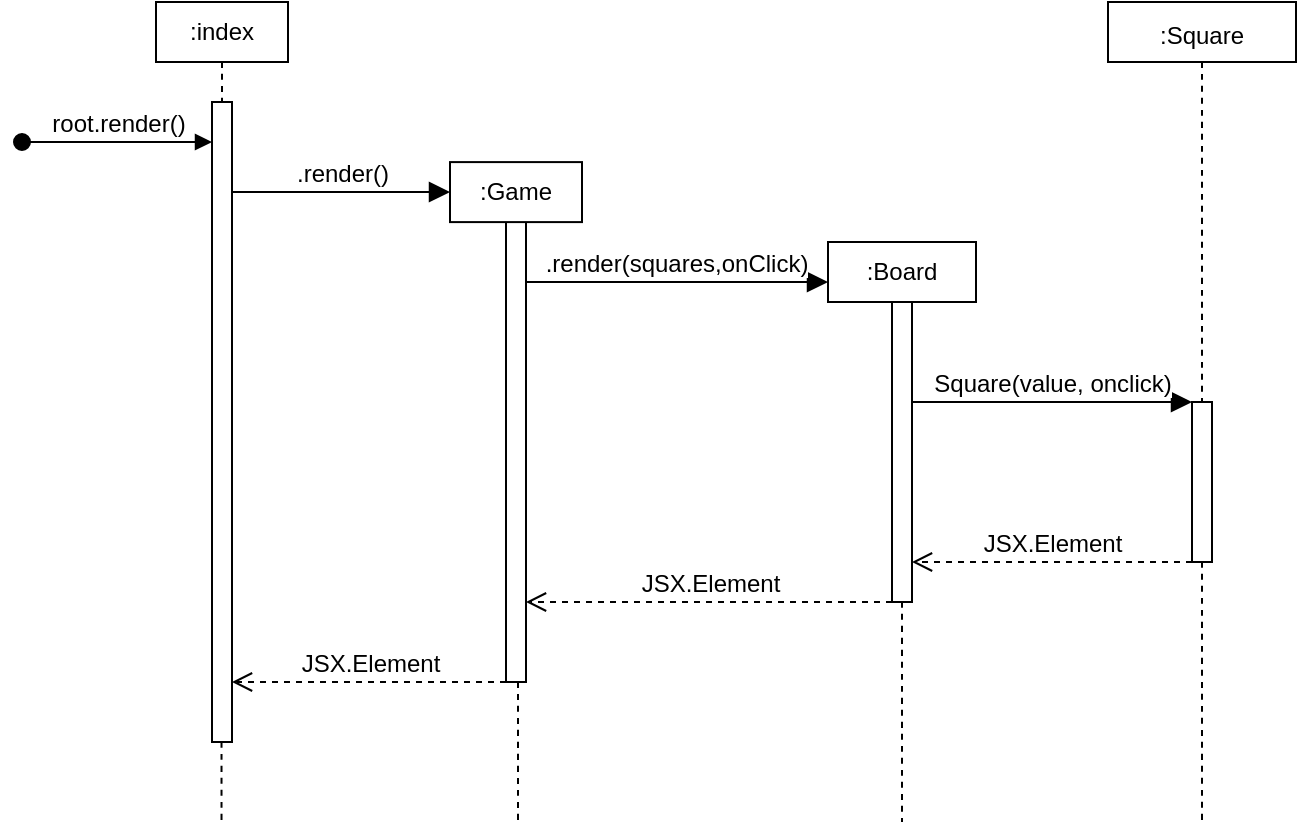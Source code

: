 <mxfile version="21.1.2" type="device">
  <diagram name="ページ1" id="TGUpAwlxH3T68AW6wCHu">
    <mxGraphModel dx="1391" dy="804" grid="1" gridSize="10" guides="1" tooltips="1" connect="1" arrows="1" fold="1" page="1" pageScale="1" pageWidth="827" pageHeight="1169" math="0" shadow="0">
      <root>
        <mxCell id="0" />
        <mxCell id="1" parent="0" />
        <mxCell id="qMLqG99t2fuoDBiXMfYf-52" style="edgeStyle=none;curved=1;rounded=0;orthogonalLoop=1;jettySize=auto;html=1;fontSize=12;strokeColor=default;endArrow=none;endFill=0;dashed=1;" edge="1" parent="1" source="qMLqG99t2fuoDBiXMfYf-103" target="qMLqG99t2fuoDBiXMfYf-50">
          <mxGeometry relative="1" as="geometry">
            <mxPoint x="267" y="660" as="sourcePoint" />
          </mxGeometry>
        </mxCell>
        <mxCell id="qMLqG99t2fuoDBiXMfYf-50" value="" style="html=1;points=[];perimeter=orthogonalPerimeter;outlineConnect=0;targetShapes=umlLifeline;portConstraint=eastwest;newEdgeStyle={&quot;edgeStyle&quot;:&quot;elbowEdgeStyle&quot;,&quot;elbow&quot;:&quot;vertical&quot;,&quot;curved&quot;:0,&quot;rounded&quot;:0};fontSize=16;" vertex="1" parent="1">
          <mxGeometry x="262" y="680" width="10" height="320" as="geometry" />
        </mxCell>
        <mxCell id="qMLqG99t2fuoDBiXMfYf-51" value="root.render()" style="html=1;verticalAlign=bottom;startArrow=oval;endArrow=block;startSize=8;edgeStyle=elbowEdgeStyle;elbow=vertical;curved=0;rounded=0;fontSize=12;" edge="1" target="qMLqG99t2fuoDBiXMfYf-50" parent="1">
          <mxGeometry x="0.002" relative="1" as="geometry">
            <mxPoint x="167" y="700" as="sourcePoint" />
            <Array as="points">
              <mxPoint x="242" y="700" />
              <mxPoint x="162" y="720" />
            </Array>
            <mxPoint as="offset" />
          </mxGeometry>
        </mxCell>
        <mxCell id="qMLqG99t2fuoDBiXMfYf-64" style="edgeStyle=none;curved=1;rounded=0;orthogonalLoop=1;jettySize=auto;html=1;fontSize=12;startSize=8;endSize=8;endArrow=none;endFill=0;dashed=1;" edge="1" parent="1" source="qMLqG99t2fuoDBiXMfYf-104" target="qMLqG99t2fuoDBiXMfYf-80">
          <mxGeometry relative="1" as="geometry">
            <mxPoint x="416" y="770" as="targetPoint" />
            <mxPoint x="423.665" y="740.05" as="sourcePoint" />
          </mxGeometry>
        </mxCell>
        <mxCell id="qMLqG99t2fuoDBiXMfYf-80" value="" style="html=1;points=[];perimeter=orthogonalPerimeter;outlineConnect=0;targetShapes=umlLifeline;portConstraint=eastwest;newEdgeStyle={&quot;edgeStyle&quot;:&quot;elbowEdgeStyle&quot;,&quot;elbow&quot;:&quot;vertical&quot;,&quot;curved&quot;:0,&quot;rounded&quot;:0};fontSize=16;" vertex="1" parent="1">
          <mxGeometry x="409" y="740" width="10" height="230" as="geometry" />
        </mxCell>
        <mxCell id="qMLqG99t2fuoDBiXMfYf-81" value=".render()" style="html=1;verticalAlign=bottom;endArrow=block;edgeStyle=elbowEdgeStyle;elbow=vertical;curved=0;rounded=0;fontSize=12;startSize=8;endSize=8;entryX=0;entryY=0.5;entryDx=0;entryDy=0;" edge="1" target="qMLqG99t2fuoDBiXMfYf-104" parent="1" source="qMLqG99t2fuoDBiXMfYf-50">
          <mxGeometry x="-0.004" relative="1" as="geometry">
            <mxPoint x="300" y="720" as="sourcePoint" />
            <Array as="points">
              <mxPoint x="370" y="725" />
              <mxPoint x="300" y="720" />
            </Array>
            <mxPoint as="offset" />
          </mxGeometry>
        </mxCell>
        <mxCell id="qMLqG99t2fuoDBiXMfYf-82" value="JSX.Element" style="html=1;verticalAlign=bottom;endArrow=open;dashed=1;endSize=8;edgeStyle=elbowEdgeStyle;elbow=vertical;curved=0;rounded=0;fontSize=12;" edge="1" source="qMLqG99t2fuoDBiXMfYf-80" parent="1" target="qMLqG99t2fuoDBiXMfYf-50">
          <mxGeometry relative="1" as="geometry">
            <mxPoint x="300" y="795" as="targetPoint" />
            <Array as="points">
              <mxPoint x="390" y="970" />
              <mxPoint x="350" y="890" />
              <mxPoint x="360" y="880" />
            </Array>
          </mxGeometry>
        </mxCell>
        <mxCell id="qMLqG99t2fuoDBiXMfYf-83" value="" style="html=1;points=[];perimeter=orthogonalPerimeter;outlineConnect=0;targetShapes=umlLifeline;portConstraint=eastwest;newEdgeStyle={&quot;edgeStyle&quot;:&quot;elbowEdgeStyle&quot;,&quot;elbow&quot;:&quot;vertical&quot;,&quot;curved&quot;:0,&quot;rounded&quot;:0};fontSize=16;" vertex="1" parent="1">
          <mxGeometry x="752" y="830" width="10" height="80" as="geometry" />
        </mxCell>
        <mxCell id="qMLqG99t2fuoDBiXMfYf-88" value="" style="html=1;points=[];perimeter=orthogonalPerimeter;outlineConnect=0;targetShapes=umlLifeline;portConstraint=eastwest;newEdgeStyle={&quot;edgeStyle&quot;:&quot;elbowEdgeStyle&quot;,&quot;elbow&quot;:&quot;vertical&quot;,&quot;curved&quot;:0,&quot;rounded&quot;:0};fontSize=16;" vertex="1" parent="1">
          <mxGeometry x="602" y="780" width="10" height="150" as="geometry" />
        </mxCell>
        <mxCell id="qMLqG99t2fuoDBiXMfYf-89" value=".render(squares,onClick)" style="html=1;verticalAlign=bottom;endArrow=block;edgeStyle=elbowEdgeStyle;elbow=vertical;curved=0;rounded=0;fontSize=12;startSize=8;endSize=8;" edge="1" target="qMLqG99t2fuoDBiXMfYf-105" parent="1" source="qMLqG99t2fuoDBiXMfYf-80">
          <mxGeometry x="-0.007" relative="1" as="geometry">
            <mxPoint x="431" y="740.1" as="sourcePoint" />
            <mxPoint x="490" y="780" as="targetPoint" />
            <Array as="points">
              <mxPoint x="500" y="770" />
            </Array>
            <mxPoint as="offset" />
          </mxGeometry>
        </mxCell>
        <mxCell id="qMLqG99t2fuoDBiXMfYf-90" value="JSX.Element" style="html=1;verticalAlign=bottom;endArrow=open;dashed=1;endSize=8;edgeStyle=elbowEdgeStyle;elbow=vertical;curved=0;rounded=0;fontSize=12;" edge="1" source="qMLqG99t2fuoDBiXMfYf-88" parent="1" target="qMLqG99t2fuoDBiXMfYf-80">
          <mxGeometry relative="1" as="geometry">
            <mxPoint x="431" y="815.1" as="targetPoint" />
            <Array as="points">
              <mxPoint x="530" y="930" />
              <mxPoint x="520" y="890" />
              <mxPoint x="550" y="930" />
              <mxPoint x="481" y="870" />
            </Array>
          </mxGeometry>
        </mxCell>
        <mxCell id="qMLqG99t2fuoDBiXMfYf-97" style="edgeStyle=none;curved=1;rounded=0;orthogonalLoop=1;jettySize=auto;html=1;fontSize=12;startSize=8;endSize=8;endArrow=none;endFill=0;dashed=1;" edge="1" parent="1" source="qMLqG99t2fuoDBiXMfYf-83">
          <mxGeometry relative="1" as="geometry">
            <mxPoint x="757" y="1040" as="targetPoint" />
            <mxPoint x="756.76" y="940" as="sourcePoint" />
          </mxGeometry>
        </mxCell>
        <mxCell id="qMLqG99t2fuoDBiXMfYf-100" style="edgeStyle=none;curved=1;rounded=0;orthogonalLoop=1;jettySize=auto;html=1;fontSize=12;startSize=8;endSize=8;endArrow=none;endFill=0;dashed=1;" edge="1" parent="1" source="qMLqG99t2fuoDBiXMfYf-88">
          <mxGeometry relative="1" as="geometry">
            <mxPoint x="607" y="1040" as="targetPoint" />
            <mxPoint x="606.76" y="949.95" as="sourcePoint" />
          </mxGeometry>
        </mxCell>
        <mxCell id="qMLqG99t2fuoDBiXMfYf-101" style="edgeStyle=none;curved=1;rounded=0;orthogonalLoop=1;jettySize=auto;html=1;fontSize=12;startSize=8;endSize=8;endArrow=none;endFill=0;dashed=1;" edge="1" parent="1" source="qMLqG99t2fuoDBiXMfYf-80">
          <mxGeometry relative="1" as="geometry">
            <mxPoint x="415" y="1040" as="targetPoint" />
            <mxPoint x="415" y="970" as="sourcePoint" />
          </mxGeometry>
        </mxCell>
        <mxCell id="qMLqG99t2fuoDBiXMfYf-102" style="edgeStyle=none;curved=1;rounded=0;orthogonalLoop=1;jettySize=auto;html=1;fontSize=12;startSize=8;endSize=8;endArrow=none;endFill=0;dashed=1;" edge="1" parent="1" source="qMLqG99t2fuoDBiXMfYf-50">
          <mxGeometry relative="1" as="geometry">
            <mxPoint x="266.76" y="1040" as="targetPoint" />
            <mxPoint x="266.76" y="970" as="sourcePoint" />
          </mxGeometry>
        </mxCell>
        <mxCell id="qMLqG99t2fuoDBiXMfYf-103" value=":index" style="html=1;whiteSpace=wrap;fontSize=12;" vertex="1" parent="1">
          <mxGeometry x="234" y="630" width="66" height="30" as="geometry" />
        </mxCell>
        <mxCell id="qMLqG99t2fuoDBiXMfYf-104" value=":Game" style="html=1;whiteSpace=wrap;fontSize=12;" vertex="1" parent="1">
          <mxGeometry x="381" y="710.05" width="66" height="30" as="geometry" />
        </mxCell>
        <mxCell id="qMLqG99t2fuoDBiXMfYf-115" value="" style="edgeStyle=none;curved=1;rounded=0;orthogonalLoop=1;jettySize=auto;html=1;fontSize=12;startSize=8;endSize=8;" edge="1" parent="1" source="qMLqG99t2fuoDBiXMfYf-105" target="qMLqG99t2fuoDBiXMfYf-88">
          <mxGeometry relative="1" as="geometry" />
        </mxCell>
        <mxCell id="qMLqG99t2fuoDBiXMfYf-105" value=":Board" style="html=1;whiteSpace=wrap;fontSize=12;" vertex="1" parent="1">
          <mxGeometry x="570" y="750" width="74" height="30" as="geometry" />
        </mxCell>
        <mxCell id="qMLqG99t2fuoDBiXMfYf-106" value="&lt;font style=&quot;font-size: 12px;&quot;&gt;:Square&lt;/font&gt;" style="html=1;whiteSpace=wrap;fontSize=16;" vertex="1" parent="1">
          <mxGeometry x="710" y="630" width="94" height="30" as="geometry" />
        </mxCell>
        <mxCell id="qMLqG99t2fuoDBiXMfYf-107" value="JSX.Element" style="html=1;verticalAlign=bottom;endArrow=open;dashed=1;endSize=8;edgeStyle=elbowEdgeStyle;elbow=vertical;curved=0;rounded=0;fontSize=12;" edge="1" parent="1" source="qMLqG99t2fuoDBiXMfYf-83" target="qMLqG99t2fuoDBiXMfYf-88">
          <mxGeometry x="0.004" relative="1" as="geometry">
            <mxPoint x="597" y="930" as="targetPoint" />
            <mxPoint x="705" y="930" as="sourcePoint" />
            <Array as="points">
              <mxPoint x="704" y="910" />
              <mxPoint x="650" y="930" />
            </Array>
            <mxPoint as="offset" />
          </mxGeometry>
        </mxCell>
        <mxCell id="qMLqG99t2fuoDBiXMfYf-108" value="Square(value, onclick)" style="html=1;verticalAlign=bottom;endArrow=block;elbow=vertical;rounded=0;fontSize=12;startSize=8;endSize=8;" edge="1" parent="1" source="qMLqG99t2fuoDBiXMfYf-88" target="qMLqG99t2fuoDBiXMfYf-83">
          <mxGeometry x="-0.004" relative="1" as="geometry">
            <mxPoint x="566" y="814.71" as="sourcePoint" />
            <mxPoint x="677" y="814.71" as="targetPoint" />
            <Array as="points">
              <mxPoint x="714" y="830" />
            </Array>
            <mxPoint as="offset" />
          </mxGeometry>
        </mxCell>
        <mxCell id="qMLqG99t2fuoDBiXMfYf-114" style="edgeStyle=none;curved=1;rounded=0;orthogonalLoop=1;jettySize=auto;html=1;fontSize=12;startSize=8;endSize=8;endArrow=none;endFill=0;dashed=1;" edge="1" parent="1" source="qMLqG99t2fuoDBiXMfYf-106" target="qMLqG99t2fuoDBiXMfYf-83">
          <mxGeometry relative="1" as="geometry">
            <mxPoint x="756.71" y="920" as="targetPoint" />
            <mxPoint x="756.71" y="790" as="sourcePoint" />
          </mxGeometry>
        </mxCell>
      </root>
    </mxGraphModel>
  </diagram>
</mxfile>
